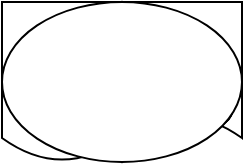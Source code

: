 <mxfile version="${version}">
  <diagram id="0" name="第 1 页">
    <mxGraphModel dx="965" dy="707" grid="1" gridSize="10" guides="1" tooltips="1" connect="1" arrows="1" fold="1" page="1" pageScale="1" pageWidth="827" pageHeight="1169" math="0" shadow="0">
      <root>
        <mxCell id="0" />
        <mxCell id="1" parent="0" />
        <mxCell id="1Q7tg1RWIeg1g61LBLc5-2" value="" style="shape=document;whiteSpace=wrap;html=1;boundedLbl=1;" vertex="1" parent="1">
          <mxGeometry x="350" y="320" width="120" height="80" as="geometry" />
        </mxCell>
        <mxCell id="1Q7tg1RWIeg1g61LBLc5-3" value="" style="ellipse;shape=cloud;whiteSpace=wrap;html=1;" vertex="1" parent="1">
          <mxGeometry x="350" y="320" width="120" height="80" as="geometry" />
        </mxCell>
        <mxCell id="1Q7tg1RWIeg1g61LBLc5-4" value="" style="ellipse;shape=cloud;whiteSpace=wrap;html=1;" vertex="1" parent="1">
          <mxGeometry x="350" y="320" width="120" height="80" as="geometry" />
        </mxCell>
        <mxCell id="1Q7tg1RWIeg1g61LBLc5-5" value="" style="rhombus;whiteSpace=wrap;html=1;" vertex="1" parent="1">
          <mxGeometry x="370" y="320" width="80" height="80" as="geometry" />
        </mxCell>
        <mxCell id="1Q7tg1RWIeg1g61LBLc5-6" value="" style="ellipse;whiteSpace=wrap;html=1;" vertex="1" parent="1">
          <mxGeometry x="350" y="320" width="120" height="80" as="geometry" />
        </mxCell>
      </root>
    </mxGraphModel>
  </diagram>
</mxfile>
